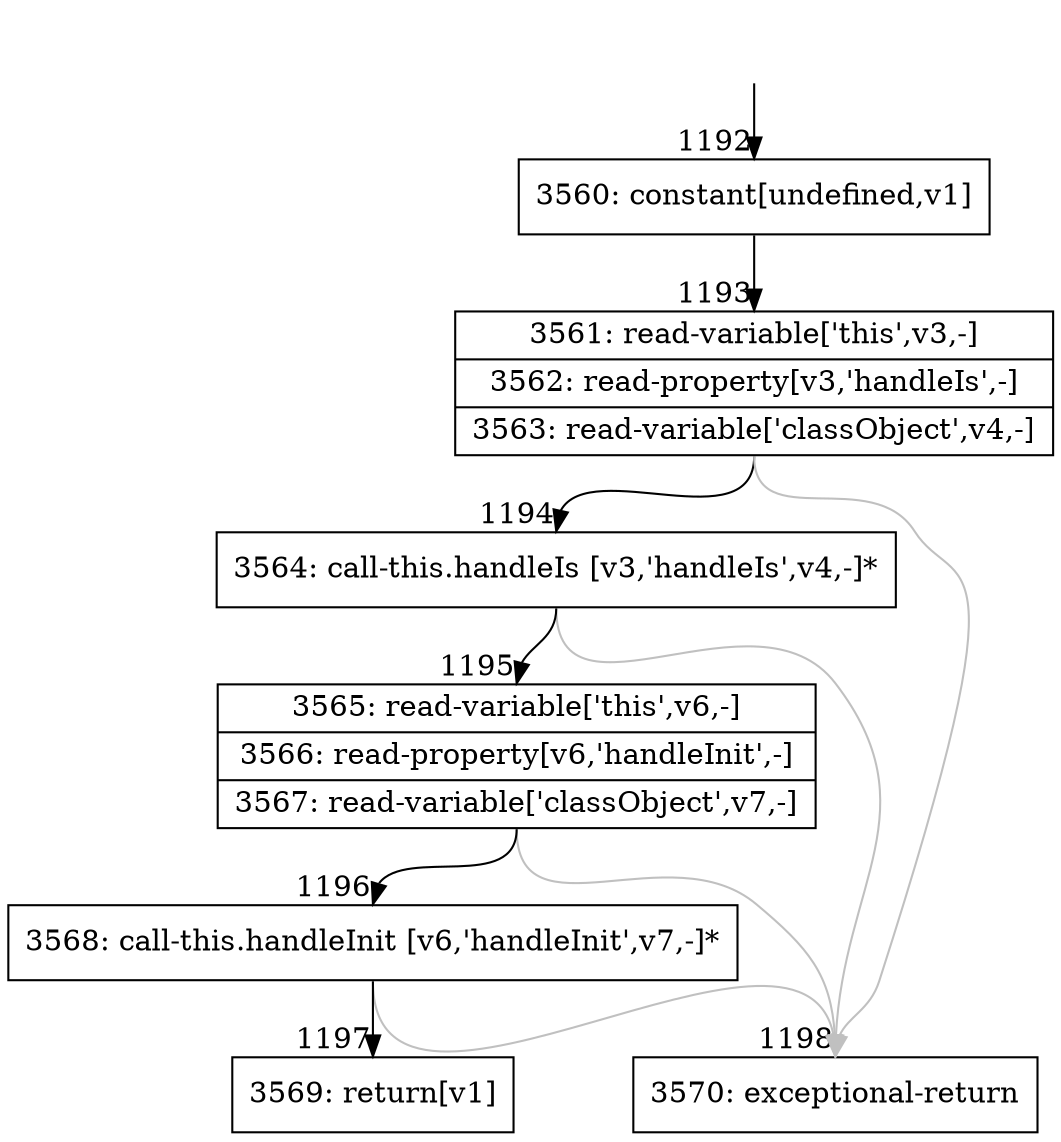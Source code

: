 digraph {
rankdir="TD"
BB_entry142[shape=none,label=""];
BB_entry142 -> BB1192 [tailport=s, headport=n, headlabel="    1192"]
BB1192 [shape=record label="{3560: constant[undefined,v1]}" ] 
BB1192 -> BB1193 [tailport=s, headport=n, headlabel="      1193"]
BB1193 [shape=record label="{3561: read-variable['this',v3,-]|3562: read-property[v3,'handleIs',-]|3563: read-variable['classObject',v4,-]}" ] 
BB1193 -> BB1194 [tailport=s, headport=n, headlabel="      1194"]
BB1193 -> BB1198 [tailport=s, headport=n, color=gray, headlabel="      1198"]
BB1194 [shape=record label="{3564: call-this.handleIs [v3,'handleIs',v4,-]*}" ] 
BB1194 -> BB1195 [tailport=s, headport=n, headlabel="      1195"]
BB1194 -> BB1198 [tailport=s, headport=n, color=gray]
BB1195 [shape=record label="{3565: read-variable['this',v6,-]|3566: read-property[v6,'handleInit',-]|3567: read-variable['classObject',v7,-]}" ] 
BB1195 -> BB1196 [tailport=s, headport=n, headlabel="      1196"]
BB1195 -> BB1198 [tailport=s, headport=n, color=gray]
BB1196 [shape=record label="{3568: call-this.handleInit [v6,'handleInit',v7,-]*}" ] 
BB1196 -> BB1197 [tailport=s, headport=n, headlabel="      1197"]
BB1196 -> BB1198 [tailport=s, headport=n, color=gray]
BB1197 [shape=record label="{3569: return[v1]}" ] 
BB1198 [shape=record label="{3570: exceptional-return}" ] 
//#$~ 1354
}
